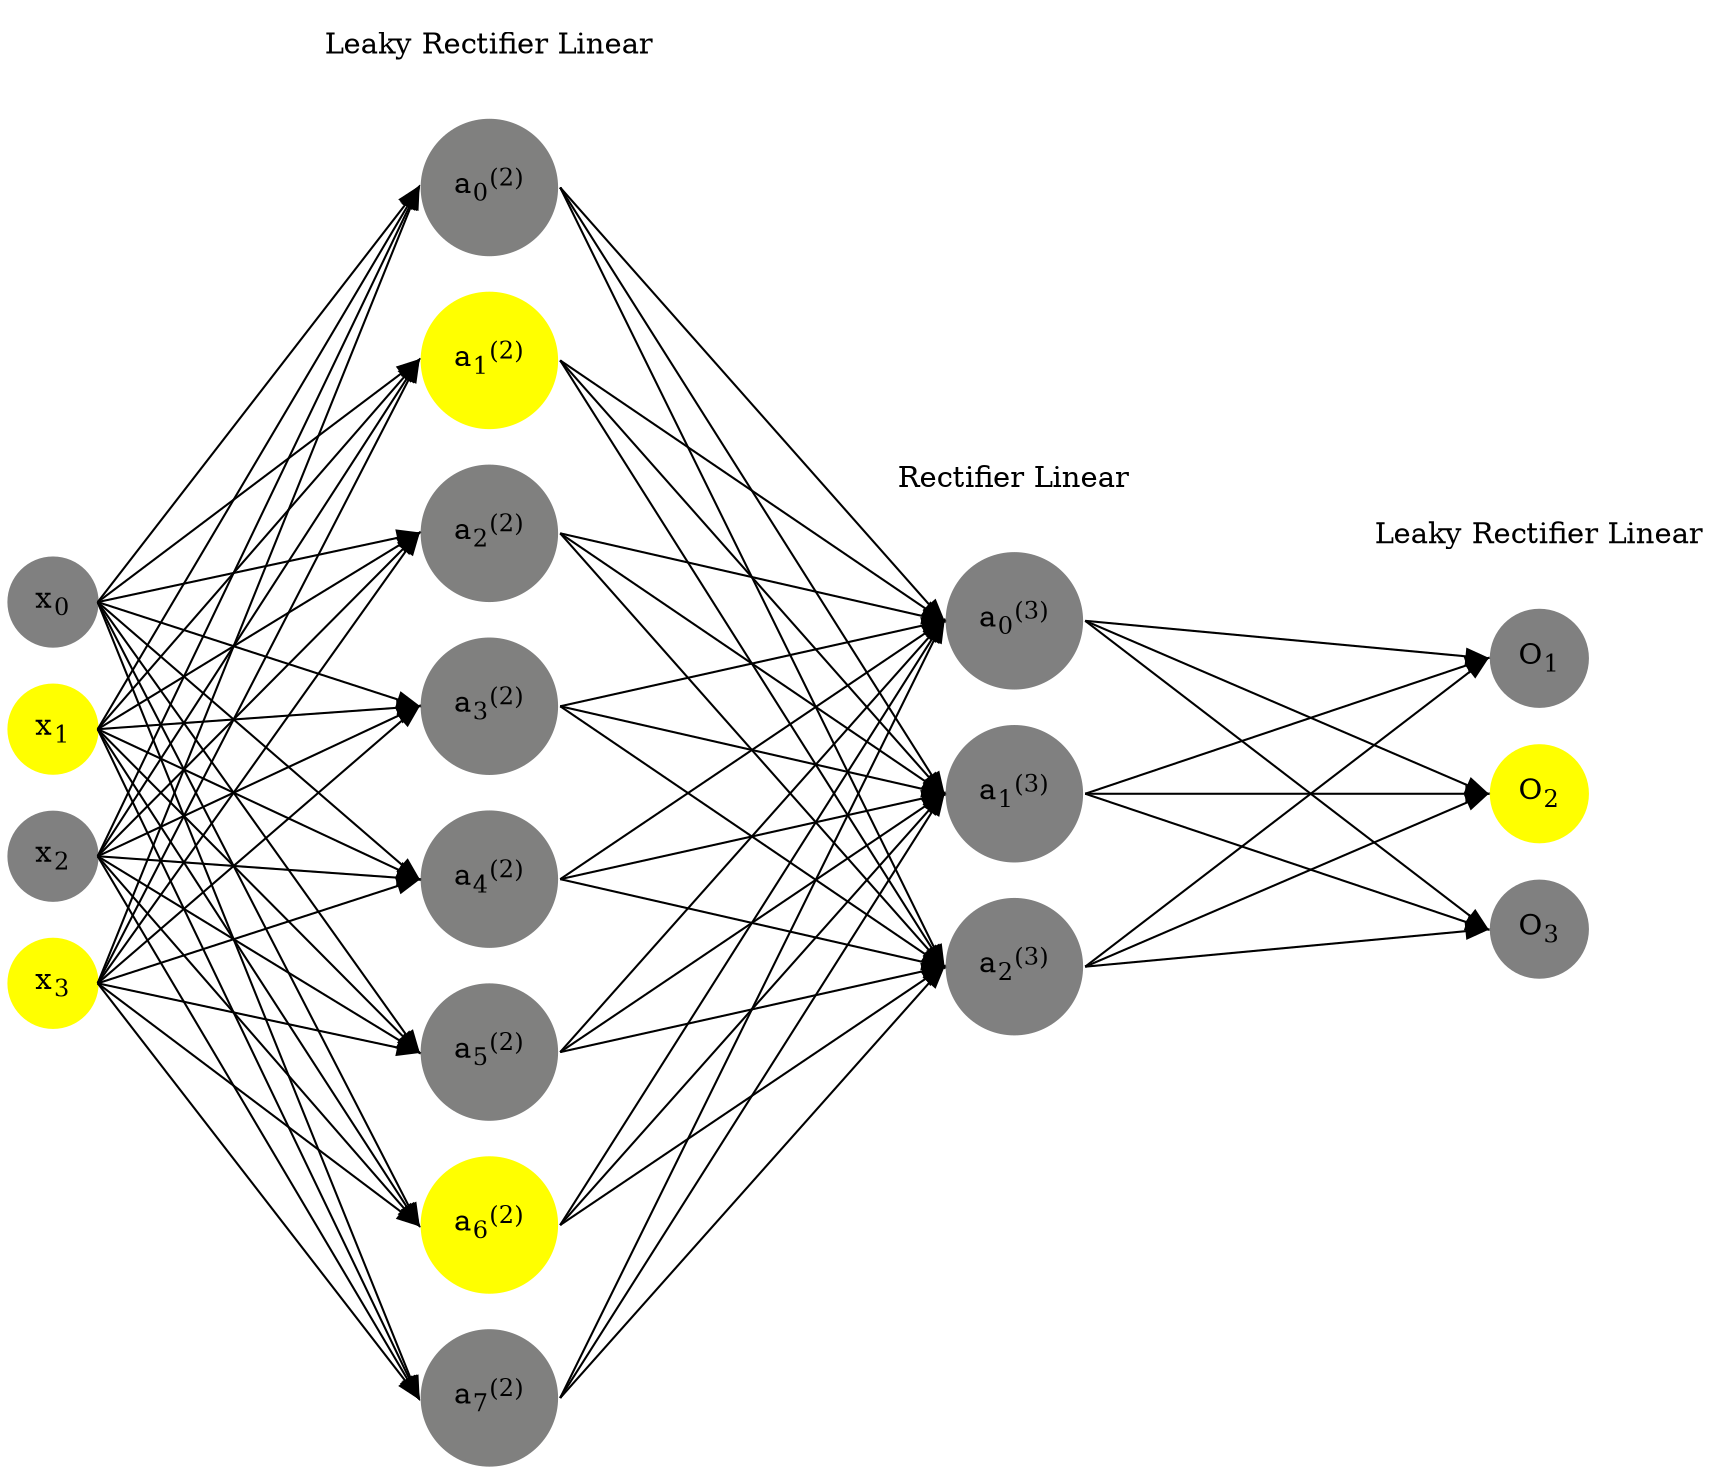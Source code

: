 digraph G {
	rankdir = LR;
	splines=false;
	edge[style=invis];
	ranksep= 1.4;
	{
	node [shape=circle, color="0.1667, 0.0, 0.5", style=filled, fillcolor="0.1667, 0.0, 0.5"];
	x0 [label=<x<sub>0</sub>>];
	}
	{
	node [shape=circle, color="0.1667, 1.0, 1.0", style=filled, fillcolor="0.1667, 1.0, 1.0"];
	x1 [label=<x<sub>1</sub>>];
	}
	{
	node [shape=circle, color="0.1667, 0.0, 0.5", style=filled, fillcolor="0.1667, 0.0, 0.5"];
	x2 [label=<x<sub>2</sub>>];
	}
	{
	node [shape=circle, color="0.1667, 1.0, 1.0", style=filled, fillcolor="0.1667, 1.0, 1.0"];
	x3 [label=<x<sub>3</sub>>];
	}
	{
	node [shape=circle, color="0.1667, 0.001155, 0.500577", style=filled, fillcolor="0.1667, 0.001155, 0.500577"];
	a02 [label=<a<sub>0</sub><sup>(2)</sup>>];
	}
	{
	node [shape=circle, color="0.1667, 1.629003, 1.314501", style=filled, fillcolor="0.1667, 1.629003, 1.314501"];
	a12 [label=<a<sub>1</sub><sup>(2)</sup>>];
	}
	{
	node [shape=circle, color="0.1667, 0.003176, 0.501588", style=filled, fillcolor="0.1667, 0.003176, 0.501588"];
	a22 [label=<a<sub>2</sub><sup>(2)</sup>>];
	}
	{
	node [shape=circle, color="0.1667, 0.001169, 0.500585", style=filled, fillcolor="0.1667, 0.001169, 0.500585"];
	a32 [label=<a<sub>3</sub><sup>(2)</sup>>];
	}
	{
	node [shape=circle, color="0.1667, 0.002784, 0.501392", style=filled, fillcolor="0.1667, 0.002784, 0.501392"];
	a42 [label=<a<sub>4</sub><sup>(2)</sup>>];
	}
	{
	node [shape=circle, color="0.1667, 0.003244, 0.501622", style=filled, fillcolor="0.1667, 0.003244, 0.501622"];
	a52 [label=<a<sub>5</sub><sup>(2)</sup>>];
	}
	{
	node [shape=circle, color="0.1667, 2.333862, 1.666931", style=filled, fillcolor="0.1667, 2.333862, 1.666931"];
	a62 [label=<a<sub>6</sub><sup>(2)</sup>>];
	}
	{
	node [shape=circle, color="0.1667, 0.004009, 0.502005", style=filled, fillcolor="0.1667, 0.004009, 0.502005"];
	a72 [label=<a<sub>7</sub><sup>(2)</sup>>];
	}
	{
	node [shape=circle, color="0.1667, 0.000000, 0.500000", style=filled, fillcolor="0.1667, 0.000000, 0.500000"];
	a03 [label=<a<sub>0</sub><sup>(3)</sup>>];
	}
	{
	node [shape=circle, color="0.1667, 0.000000, 0.500000", style=filled, fillcolor="0.1667, 0.000000, 0.500000"];
	a13 [label=<a<sub>1</sub><sup>(3)</sup>>];
	}
	{
	node [shape=circle, color="0.1667, 0.000000, 0.500000", style=filled, fillcolor="0.1667, 0.000000, 0.500000"];
	a23 [label=<a<sub>2</sub><sup>(3)</sup>>];
	}
	{
	node [shape=circle, color="0.1667, 0.0, 0.5", style=filled, fillcolor="0.1667, 0.0, 0.5"];
	O1 [label=<O<sub>1</sub>>];
	}
	{
	node [shape=circle, color="0.1667, 1.0, 1.0", style=filled, fillcolor="0.1667, 1.0, 1.0"];
	O2 [label=<O<sub>2</sub>>];
	}
	{
	node [shape=circle, color="0.1667, 0.0, 0.5", style=filled, fillcolor="0.1667, 0.0, 0.5"];
	O3 [label=<O<sub>3</sub>>];
	}
	{
	rank=same;
	x0->x1->x2->x3;
	}
	{
	rank=same;
	a02->a12->a22->a32->a42->a52->a62->a72;
	}
	{
	rank=same;
	a03->a13->a23;
	}
	{
	rank=same;
	O1->O2->O3;
	}
	l1 [shape=plaintext,label="Leaky Rectifier Linear"];
	l1->a02;
	{rank=same; l1;a02};
	l2 [shape=plaintext,label="Rectifier Linear"];
	l2->a03;
	{rank=same; l2;a03};
	l3 [shape=plaintext,label="Leaky Rectifier Linear"];
	l3->O1;
	{rank=same; l3;O1};
edge[style=solid, tailport=e, headport=w];
	{x0;x1;x2;x3} -> {a02;a12;a22;a32;a42;a52;a62;a72};
	{a02;a12;a22;a32;a42;a52;a62;a72} -> {a03;a13;a23};
	{a03;a13;a23} -> {O1,O2,O3};
}